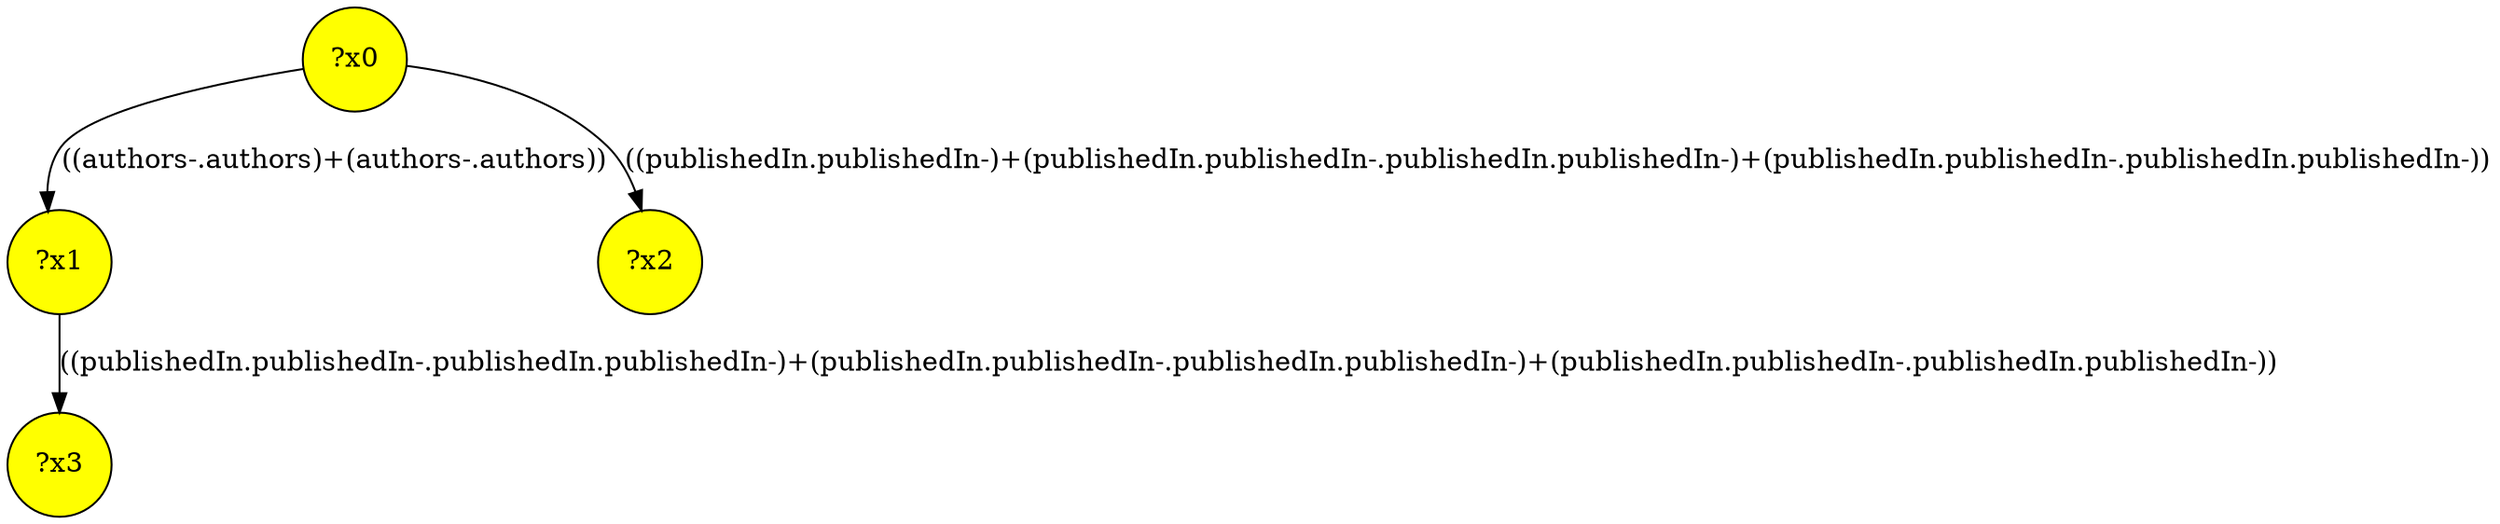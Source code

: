 digraph g {
	x0 [fillcolor="yellow", style="filled," shape=circle, label="?x0"];
	x1 [fillcolor="yellow", style="filled," shape=circle, label="?x1"];
	x3 [fillcolor="yellow", style="filled," shape=circle, label="?x3"];
	x2 [fillcolor="yellow", style="filled," shape=circle, label="?x2"];
	x0 -> x1 [label="((authors-.authors)+(authors-.authors))"];
	x0 -> x2 [label="((publishedIn.publishedIn-)+(publishedIn.publishedIn-.publishedIn.publishedIn-)+(publishedIn.publishedIn-.publishedIn.publishedIn-))"];
	x1 -> x3 [label="((publishedIn.publishedIn-.publishedIn.publishedIn-)+(publishedIn.publishedIn-.publishedIn.publishedIn-)+(publishedIn.publishedIn-.publishedIn.publishedIn-))"];
}
